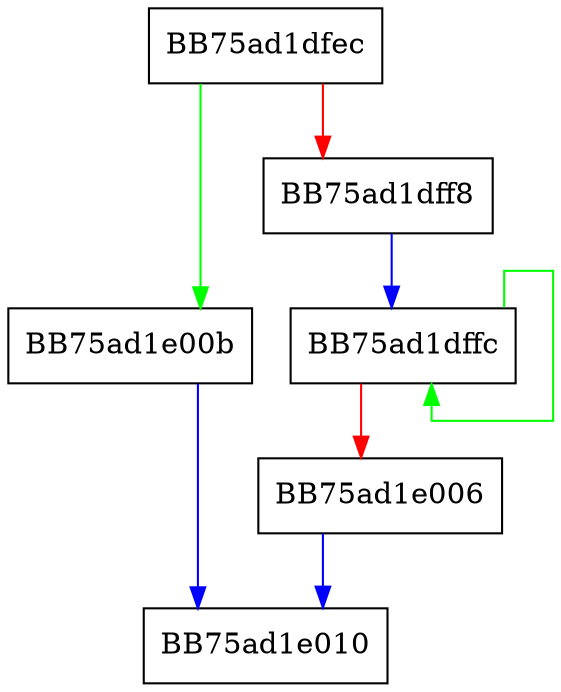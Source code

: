 digraph WPP_SF_sliiLi {
  node [shape="box"];
  graph [splines=ortho];
  BB75ad1dfec -> BB75ad1e00b [color="green"];
  BB75ad1dfec -> BB75ad1dff8 [color="red"];
  BB75ad1dff8 -> BB75ad1dffc [color="blue"];
  BB75ad1dffc -> BB75ad1dffc [color="green"];
  BB75ad1dffc -> BB75ad1e006 [color="red"];
  BB75ad1e006 -> BB75ad1e010 [color="blue"];
  BB75ad1e00b -> BB75ad1e010 [color="blue"];
}